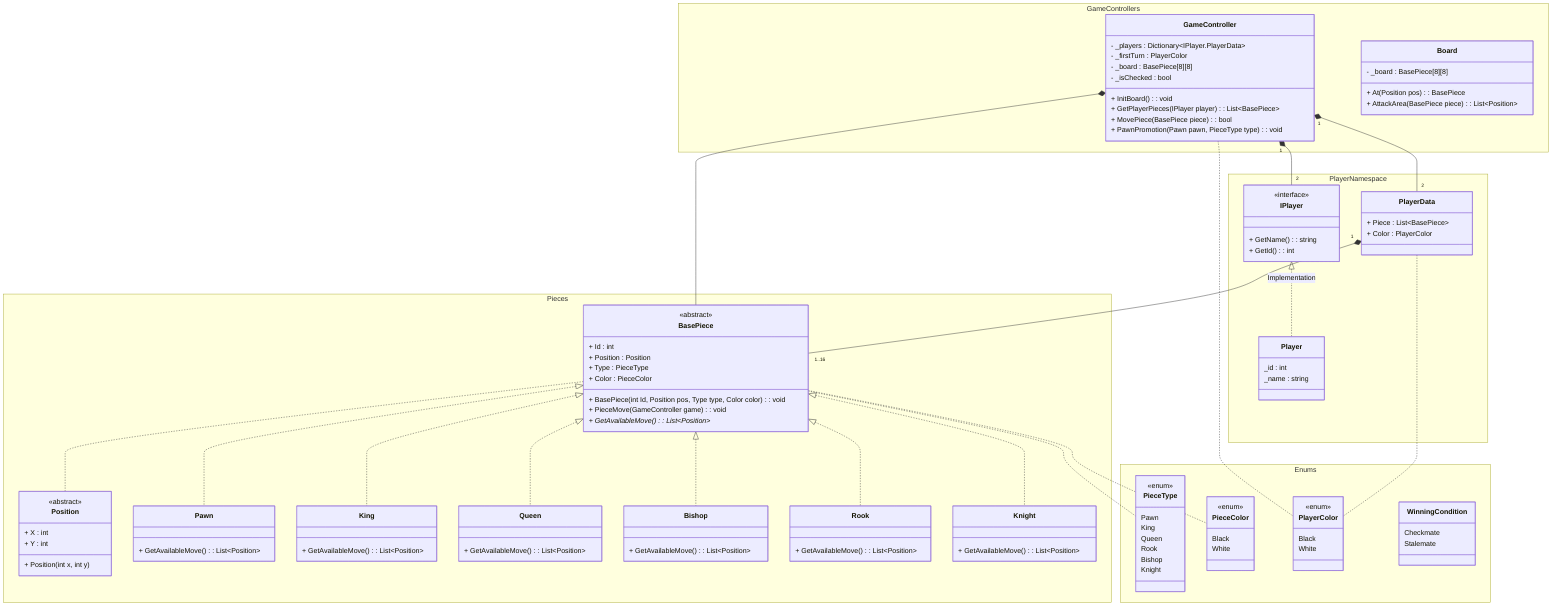 classDiagram

BasePiece .. Position
BasePiece .. PieceType
BasePiece .. PieceColor

BasePiece <|.. Pawn
BasePiece <|.. King
BasePiece <|.. Queen
BasePiece <|.. Bishop
BasePiece <|.. Rook
BasePiece <|.. Knight
namespace Pieces{
    class BasePiece{
        <<abstract>>
        + Id : int
        + Position : Position
        + Type : PieceType
        + Color : PieceColor

        + BasePiece(int Id, Position pos, Type type, Color color) : void
        + PieceMove(GameController game) : void
        + GetAvailableMove()* : List~Position~
    }

    class Pawn{
        + GetAvailableMove() : List~Position~
    }

    class King{
        + GetAvailableMove() : List~Position~
    }

    class Queen{
        + GetAvailableMove() : List~Position~
    }

    class Rook{
        + GetAvailableMove() : List~Position~
    }

    class Bishop{
        + GetAvailableMove() : List~Position~
    }

    class Knight{
        + GetAvailableMove() : List~Position~
    }

    class Position{
        <<abstract>>
        + X : int
        + Y : int

        + Position(int x, int y)
    }
}

GameController "1" *-- "2" IPlayer
GameController "1" *-- "2" PlayerData
GameController .. PlayerColor
GameController *-- BasePiece
namespace GameControllers{
    class GameController{
        - _players : Dictionary~IPlayer.PlayerData~
        - _firstTurn : PlayerColor
        - _board : BasePiece[8][8]
        - _isChecked : bool

        + InitBoard() : void
        + GetPlayerPieces(IPlayer player) : List~BasePiece~
        + MovePiece(BasePiece piece) : bool
        + PawnPromotion(Pawn pawn, PieceType type) : void
    }

    class Board{
        - _board : BasePiece[8][8]

        + At(Position pos) : BasePiece
        + AttackArea(BasePiece piece) : List~Position~
    }
}

IPlayer <|.. Player : Implementation

PlayerData "1" *-- "1..16" BasePiece
PlayerData .. PlayerColor
namespace PlayerNamespace{
    class IPlayer{
    <<interface>>
        + GetName() : string
        + GetId() : int
    }
    class Player {
        _id : int
        _name : string
    }
    class PlayerData{
        + Piece : List~BasePiece~
        + Color : PlayerColor
    }
}

namespace Enums{
    class PieceType{
        <<enum>>
        Pawn
        King
        Queen
        Rook
        Bishop
        Knight
    }

    class PieceColor{
        <<enum>>
        Black
        White
    }

    class PlayerColor{
        <<enum>>
        Black
        White
    }

    class WinningCondition{
        Checkmate
        Stalemate
    }
}